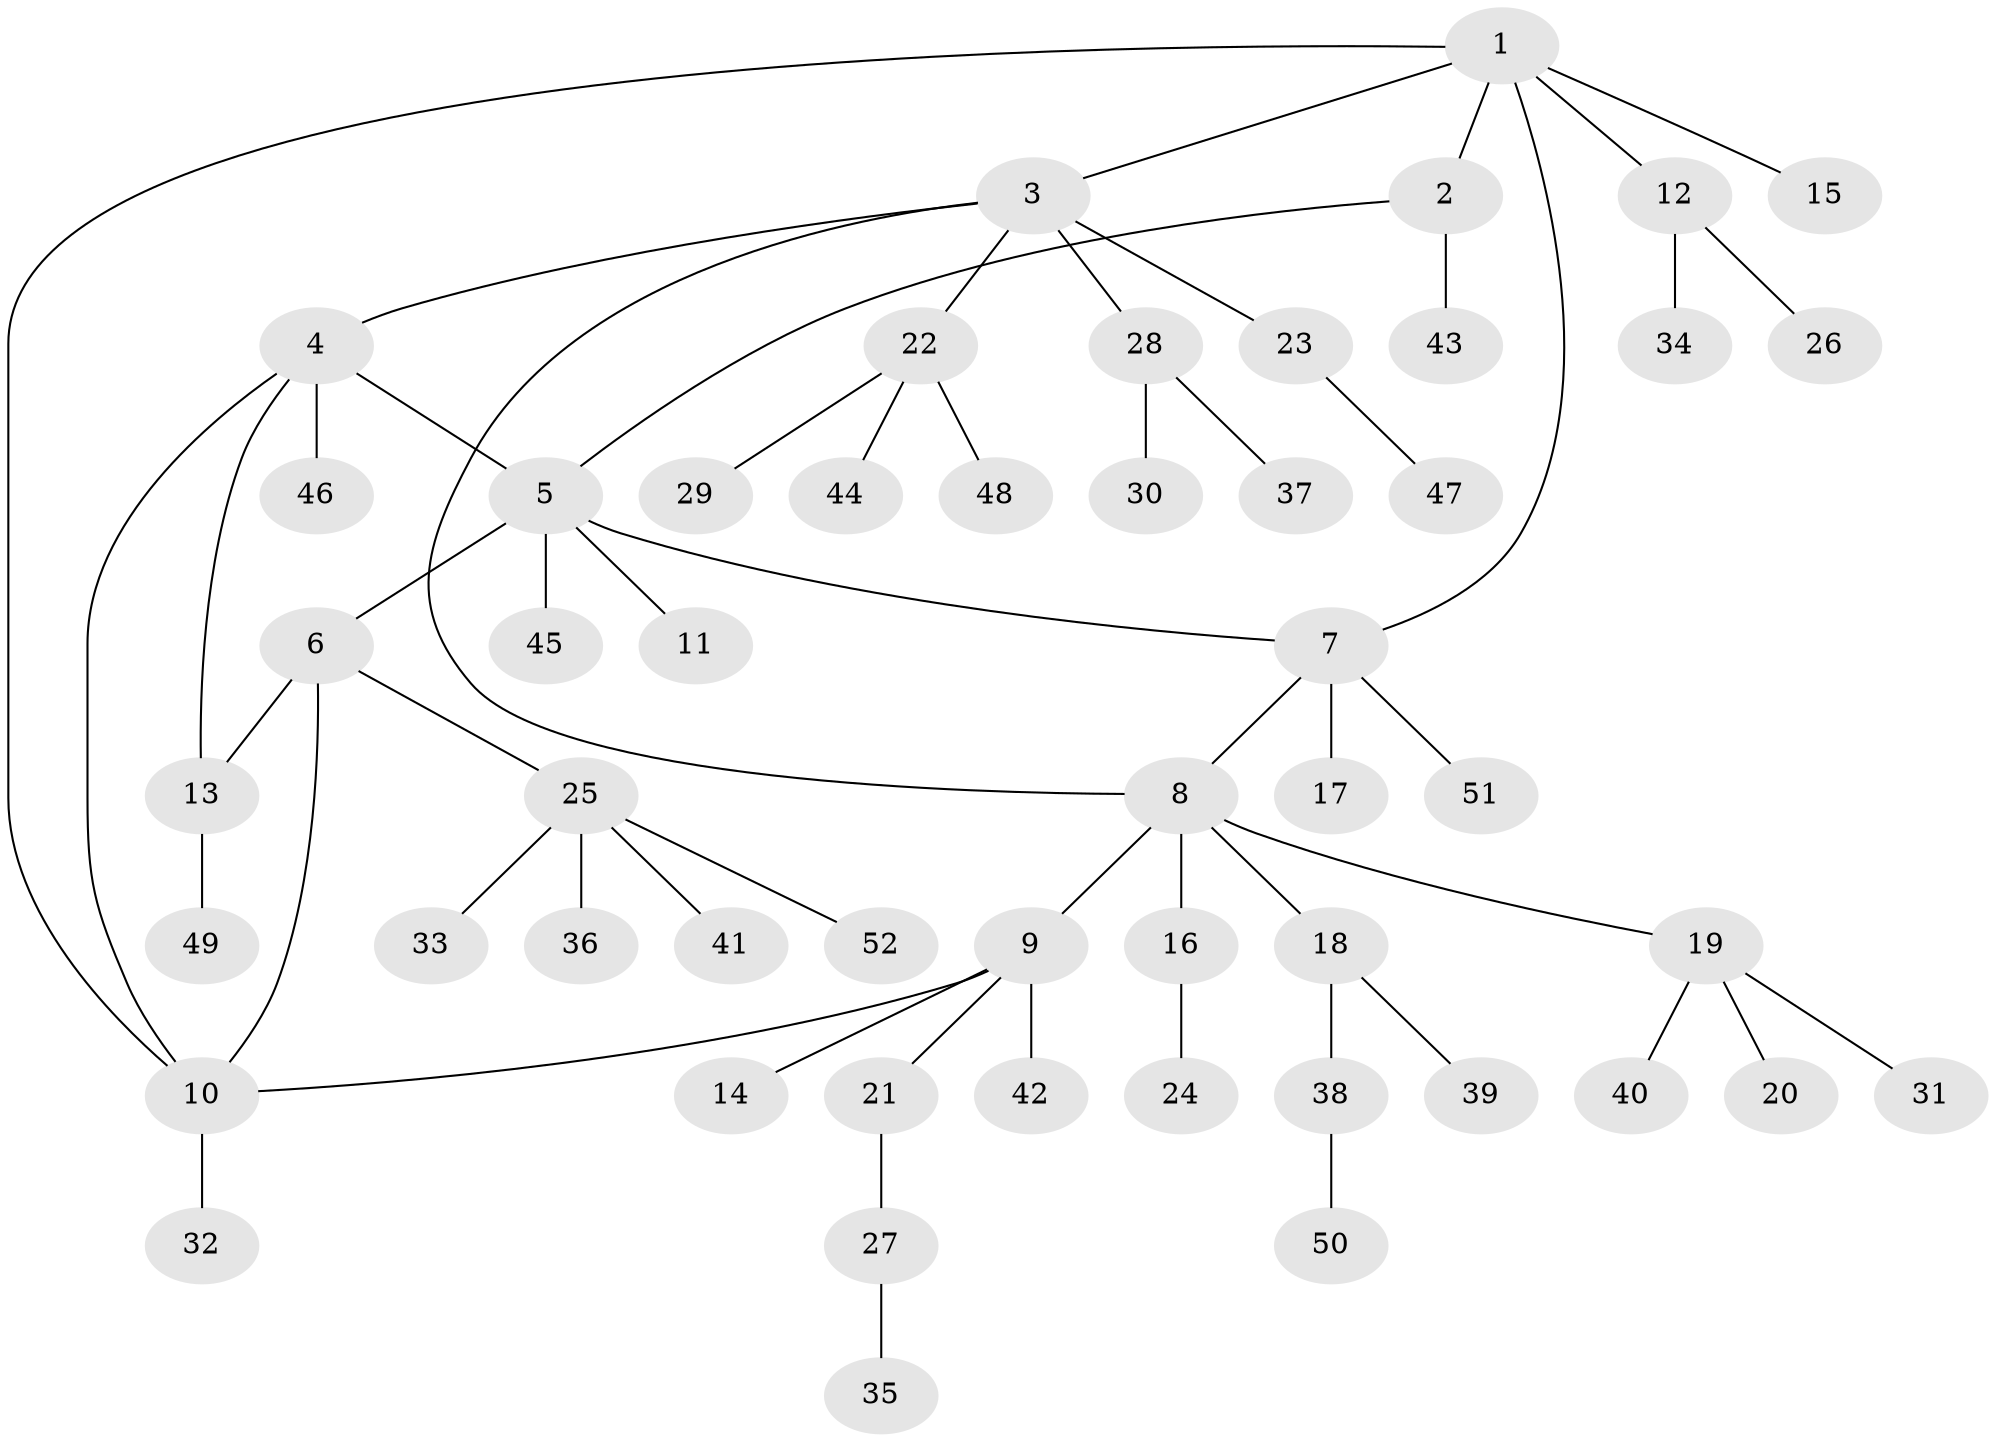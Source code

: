 // coarse degree distribution, {4: 0.125, 3: 0.1875, 5: 0.0625, 6: 0.0625, 1: 0.5, 2: 0.0625}
// Generated by graph-tools (version 1.1) at 2025/52/03/04/25 22:52:24]
// undirected, 52 vertices, 58 edges
graph export_dot {
  node [color=gray90,style=filled];
  1;
  2;
  3;
  4;
  5;
  6;
  7;
  8;
  9;
  10;
  11;
  12;
  13;
  14;
  15;
  16;
  17;
  18;
  19;
  20;
  21;
  22;
  23;
  24;
  25;
  26;
  27;
  28;
  29;
  30;
  31;
  32;
  33;
  34;
  35;
  36;
  37;
  38;
  39;
  40;
  41;
  42;
  43;
  44;
  45;
  46;
  47;
  48;
  49;
  50;
  51;
  52;
  1 -- 2;
  1 -- 3;
  1 -- 7;
  1 -- 10;
  1 -- 12;
  1 -- 15;
  2 -- 5;
  2 -- 43;
  3 -- 4;
  3 -- 8;
  3 -- 22;
  3 -- 23;
  3 -- 28;
  4 -- 5;
  4 -- 10;
  4 -- 13;
  4 -- 46;
  5 -- 6;
  5 -- 7;
  5 -- 11;
  5 -- 45;
  6 -- 10;
  6 -- 13;
  6 -- 25;
  7 -- 8;
  7 -- 17;
  7 -- 51;
  8 -- 9;
  8 -- 16;
  8 -- 18;
  8 -- 19;
  9 -- 10;
  9 -- 14;
  9 -- 21;
  9 -- 42;
  10 -- 32;
  12 -- 26;
  12 -- 34;
  13 -- 49;
  16 -- 24;
  18 -- 38;
  18 -- 39;
  19 -- 20;
  19 -- 31;
  19 -- 40;
  21 -- 27;
  22 -- 29;
  22 -- 44;
  22 -- 48;
  23 -- 47;
  25 -- 33;
  25 -- 36;
  25 -- 41;
  25 -- 52;
  27 -- 35;
  28 -- 30;
  28 -- 37;
  38 -- 50;
}
